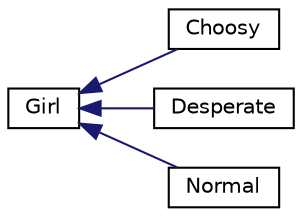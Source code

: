 digraph "Graphical Class Hierarchy"
{
  edge [fontname="Helvetica",fontsize="10",labelfontname="Helvetica",labelfontsize="10"];
  node [fontname="Helvetica",fontsize="10",shape=record];
  rankdir="LR";
  Node1 [label="Girl",height=0.2,width=0.4,color="black", fillcolor="white", style="filled",URL="$classGirl.html"];
  Node1 -> Node2 [dir="back",color="midnightblue",fontsize="10",style="solid",fontname="Helvetica"];
  Node2 [label="Choosy",height=0.2,width=0.4,color="black", fillcolor="white", style="filled",URL="$classChoosy.html"];
  Node1 -> Node3 [dir="back",color="midnightblue",fontsize="10",style="solid",fontname="Helvetica"];
  Node3 [label="Desperate",height=0.2,width=0.4,color="black", fillcolor="white", style="filled",URL="$classDesperate.html"];
  Node1 -> Node4 [dir="back",color="midnightblue",fontsize="10",style="solid",fontname="Helvetica"];
  Node4 [label="Normal",height=0.2,width=0.4,color="black", fillcolor="white", style="filled",URL="$classNormal.html"];
}
